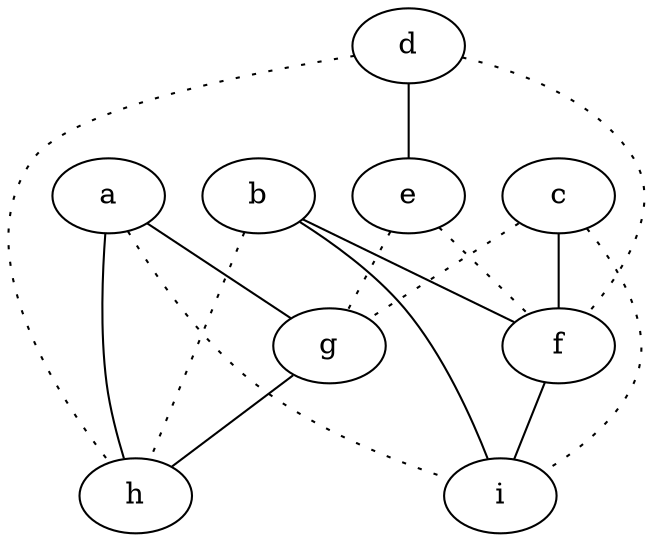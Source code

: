 graph {
a -- g;
a -- h;
a -- i [style=dotted];
b -- f;
b -- h [style=dotted];
b -- i;
c -- f;
c -- g [style=dotted];
c -- i [style=dotted];
d -- e;
d -- f [style=dotted];
d -- h [style=dotted];
e -- f [style=dotted];
e -- g [style=dotted];
f -- i;
g -- h;
}
